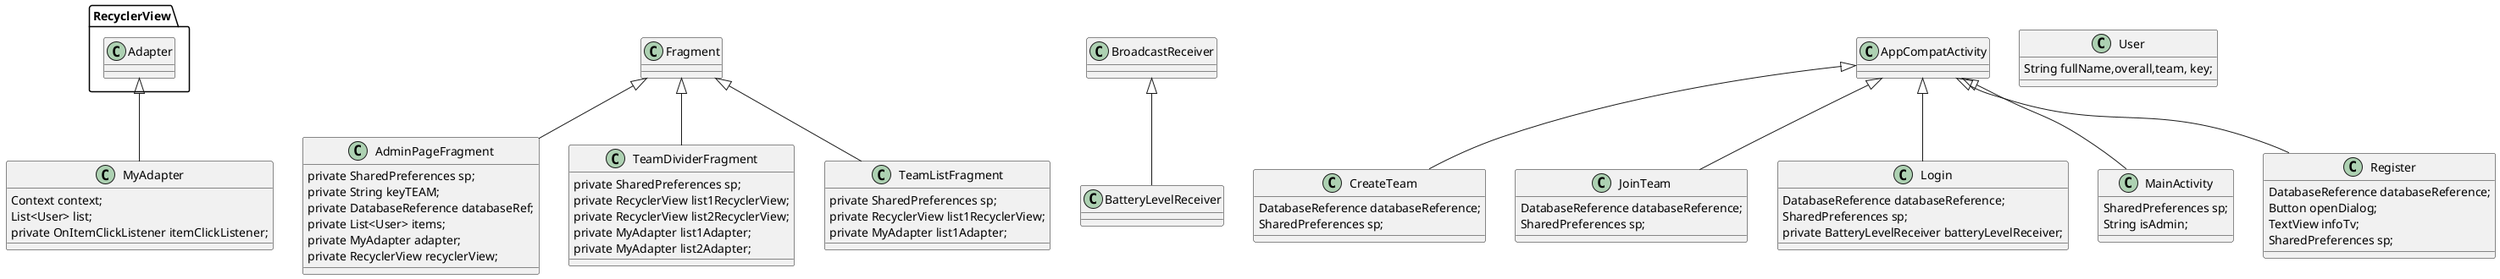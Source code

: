 @startuml
'https://plantuml.com/class-diagram

class MyAdapter extends RecyclerView.Adapter {
    Context context;
    List<User> list;
    private OnItemClickListener itemClickListener;
}

class AdminPageFragment extends Fragment implements MyAdapter.OnItemClickListener {
    private SharedPreferences sp;
    private String keyTEAM;
    private DatabaseReference databaseRef;
    private List<User> items;
    private MyAdapter adapter;
    private RecyclerView recyclerView;
}

class BatteryLevelReceiver extends BroadcastReceiver {
}

class CreateTeam extends AppCompatActivity {
    DatabaseReference databaseReference;
    SharedPreferences sp;
}

class JoinTeam extends AppCompatActivity {
    DatabaseReference databaseReference;
    SharedPreferences sp;
}

class Login extends AppCompatActivity {
    DatabaseReference databaseReference;
    SharedPreferences sp;
    private BatteryLevelReceiver batteryLevelReceiver;
}

class MainActivity extends AppCompatActivity {
    SharedPreferences sp;
    String isAdmin;
}

class Register extends AppCompatActivity {

    DatabaseReference databaseReference;
    Button openDialog;
    TextView infoTv;
    SharedPreferences sp;
}
class TeamDividerFragment extends Fragment {

    private SharedPreferences sp;
    private RecyclerView list1RecyclerView;
    private RecyclerView list2RecyclerView;
    private MyAdapter list1Adapter;
    private MyAdapter list2Adapter;
}
class TeamListFragment extends Fragment {

    private SharedPreferences sp;
    private RecyclerView list1RecyclerView;
    private MyAdapter list1Adapter;
}
class User {

    String fullName,overall,team, key;
 }
@enduml
